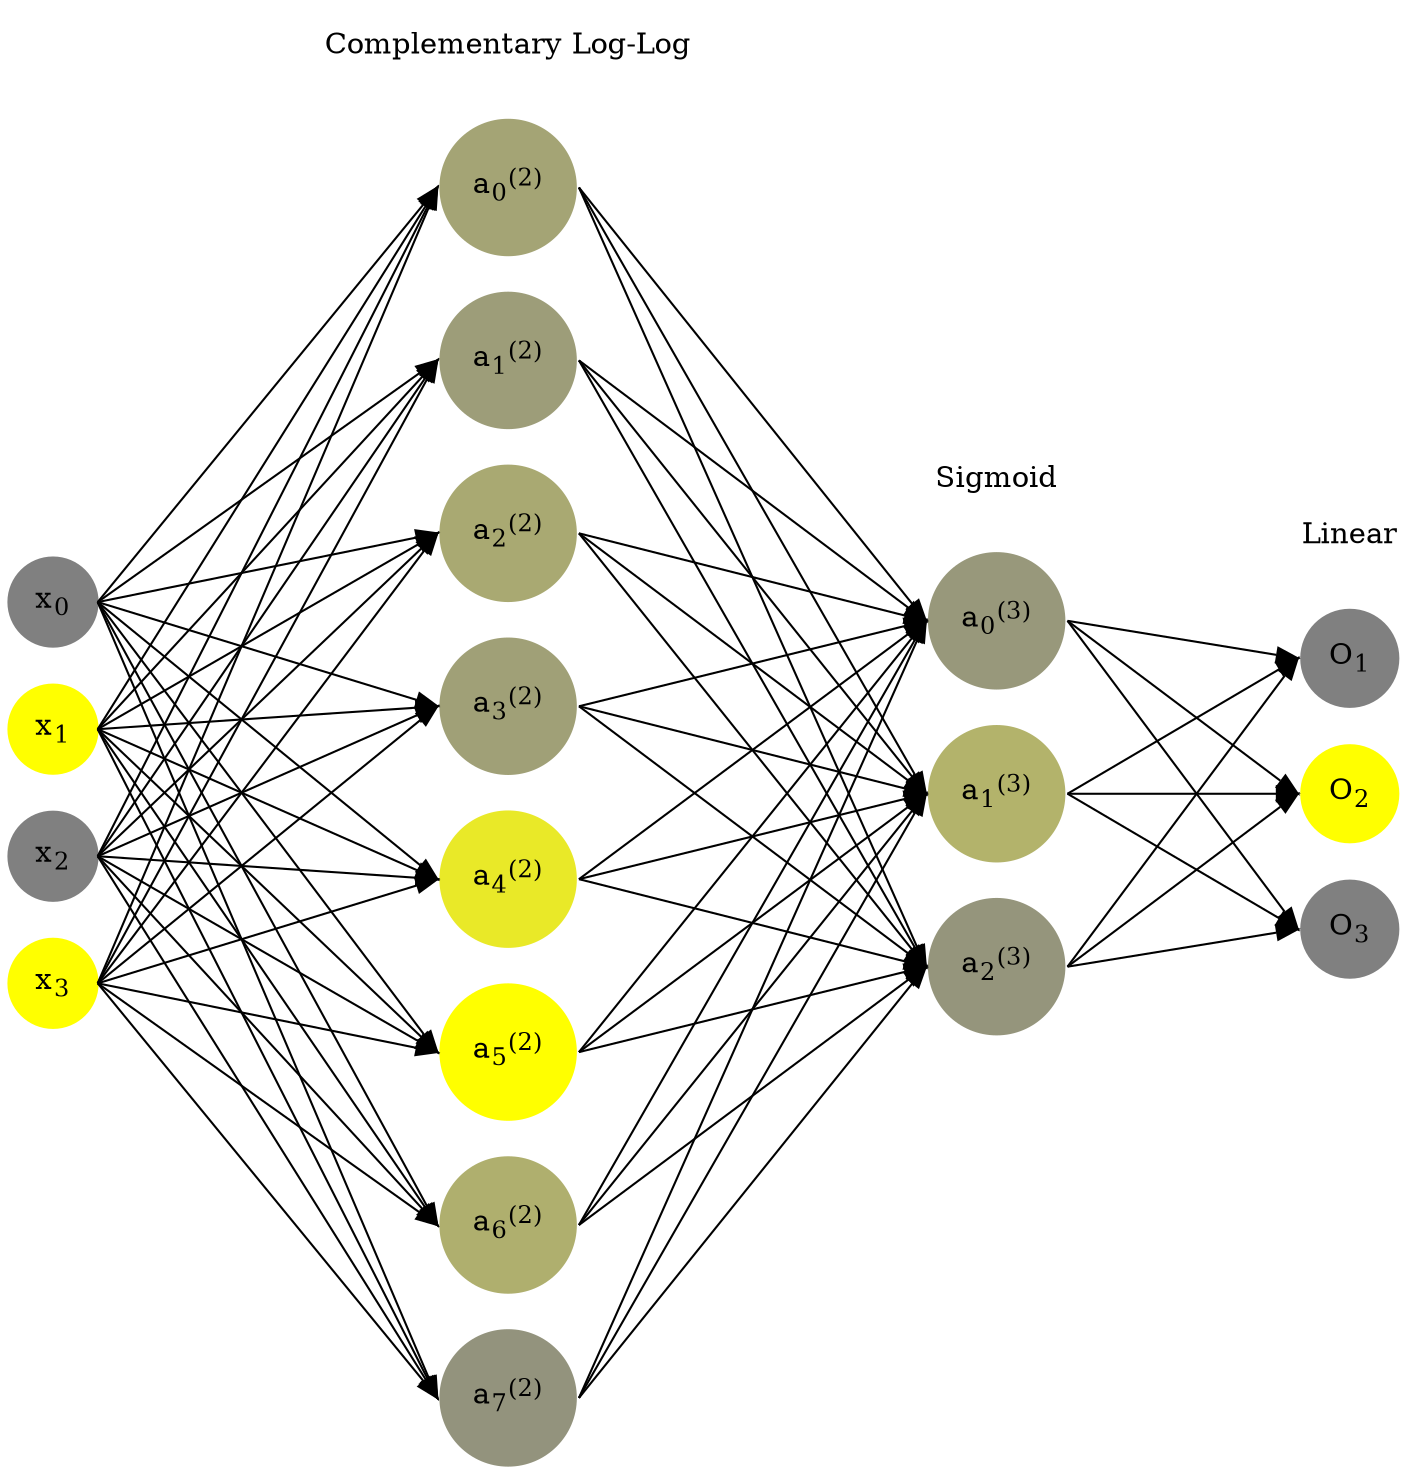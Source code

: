 digraph G {
	rankdir = LR;
	splines=false;
	edge[style=invis];
	ranksep= 1.4;
	{
	node [shape=circle, color="0.1667, 0.0, 0.5", style=filled, fillcolor="0.1667, 0.0, 0.5"];
	x0 [label=<x<sub>0</sub>>];
	}
	{
	node [shape=circle, color="0.1667, 1.0, 1.0", style=filled, fillcolor="0.1667, 1.0, 1.0"];
	x1 [label=<x<sub>1</sub>>];
	}
	{
	node [shape=circle, color="0.1667, 0.0, 0.5", style=filled, fillcolor="0.1667, 0.0, 0.5"];
	x2 [label=<x<sub>2</sub>>];
	}
	{
	node [shape=circle, color="0.1667, 1.0, 1.0", style=filled, fillcolor="0.1667, 1.0, 1.0"];
	x3 [label=<x<sub>3</sub>>];
	}
	{
	node [shape=circle, color="0.1667, 0.285105, 0.642553", style=filled, fillcolor="0.1667, 0.285105, 0.642553"];
	a02 [label=<a<sub>0</sub><sup>(2)</sup>>];
	}
	{
	node [shape=circle, color="0.1667, 0.229245, 0.614623", style=filled, fillcolor="0.1667, 0.229245, 0.614623"];
	a12 [label=<a<sub>1</sub><sup>(2)</sup>>];
	}
	{
	node [shape=circle, color="0.1667, 0.327917, 0.663959", style=filled, fillcolor="0.1667, 0.327917, 0.663959"];
	a22 [label=<a<sub>2</sub><sup>(2)</sup>>];
	}
	{
	node [shape=circle, color="0.1667, 0.256901, 0.628450", style=filled, fillcolor="0.1667, 0.256901, 0.628450"];
	a32 [label=<a<sub>3</sub><sup>(2)</sup>>];
	}
	{
	node [shape=circle, color="0.1667, 0.827287, 0.913644", style=filled, fillcolor="0.1667, 0.827287, 0.913644"];
	a42 [label=<a<sub>4</sub><sup>(2)</sup>>];
	}
	{
	node [shape=circle, color="0.1667, 1.000000, 1.000000", style=filled, fillcolor="0.1667, 1.000000, 1.000000"];
	a52 [label=<a<sub>5</sub><sup>(2)</sup>>];
	}
	{
	node [shape=circle, color="0.1667, 0.369679, 0.684839", style=filled, fillcolor="0.1667, 0.369679, 0.684839"];
	a62 [label=<a<sub>6</sub><sup>(2)</sup>>];
	}
	{
	node [shape=circle, color="0.1667, 0.150666, 0.575333", style=filled, fillcolor="0.1667, 0.150666, 0.575333"];
	a72 [label=<a<sub>7</sub><sup>(2)</sup>>];
	}
	{
	node [shape=circle, color="0.1667, 0.188102, 0.594051", style=filled, fillcolor="0.1667, 0.188102, 0.594051"];
	a03 [label=<a<sub>0</sub><sup>(3)</sup>>];
	}
	{
	node [shape=circle, color="0.1667, 0.400721, 0.700361", style=filled, fillcolor="0.1667, 0.400721, 0.700361"];
	a13 [label=<a<sub>1</sub><sup>(3)</sup>>];
	}
	{
	node [shape=circle, color="0.1667, 0.164450, 0.582225", style=filled, fillcolor="0.1667, 0.164450, 0.582225"];
	a23 [label=<a<sub>2</sub><sup>(3)</sup>>];
	}
	{
	node [shape=circle, color="0.1667, 0.0, 0.5", style=filled, fillcolor="0.1667, 0.0, 0.5"];
	O1 [label=<O<sub>1</sub>>];
	}
	{
	node [shape=circle, color="0.1667, 1.0, 1.0", style=filled, fillcolor="0.1667, 1.0, 1.0"];
	O2 [label=<O<sub>2</sub>>];
	}
	{
	node [shape=circle, color="0.1667, 0.0, 0.5", style=filled, fillcolor="0.1667, 0.0, 0.5"];
	O3 [label=<O<sub>3</sub>>];
	}
	{
	rank=same;
	x0->x1->x2->x3;
	}
	{
	rank=same;
	a02->a12->a22->a32->a42->a52->a62->a72;
	}
	{
	rank=same;
	a03->a13->a23;
	}
	{
	rank=same;
	O1->O2->O3;
	}
	l1 [shape=plaintext,label="Complementary Log-Log"];
	l1->a02;
	{rank=same; l1;a02};
	l2 [shape=plaintext,label="Sigmoid"];
	l2->a03;
	{rank=same; l2;a03};
	l3 [shape=plaintext,label="Linear"];
	l3->O1;
	{rank=same; l3;O1};
edge[style=solid, tailport=e, headport=w];
	{x0;x1;x2;x3} -> {a02;a12;a22;a32;a42;a52;a62;a72};
	{a02;a12;a22;a32;a42;a52;a62;a72} -> {a03;a13;a23};
	{a03;a13;a23} -> {O1,O2,O3};
}